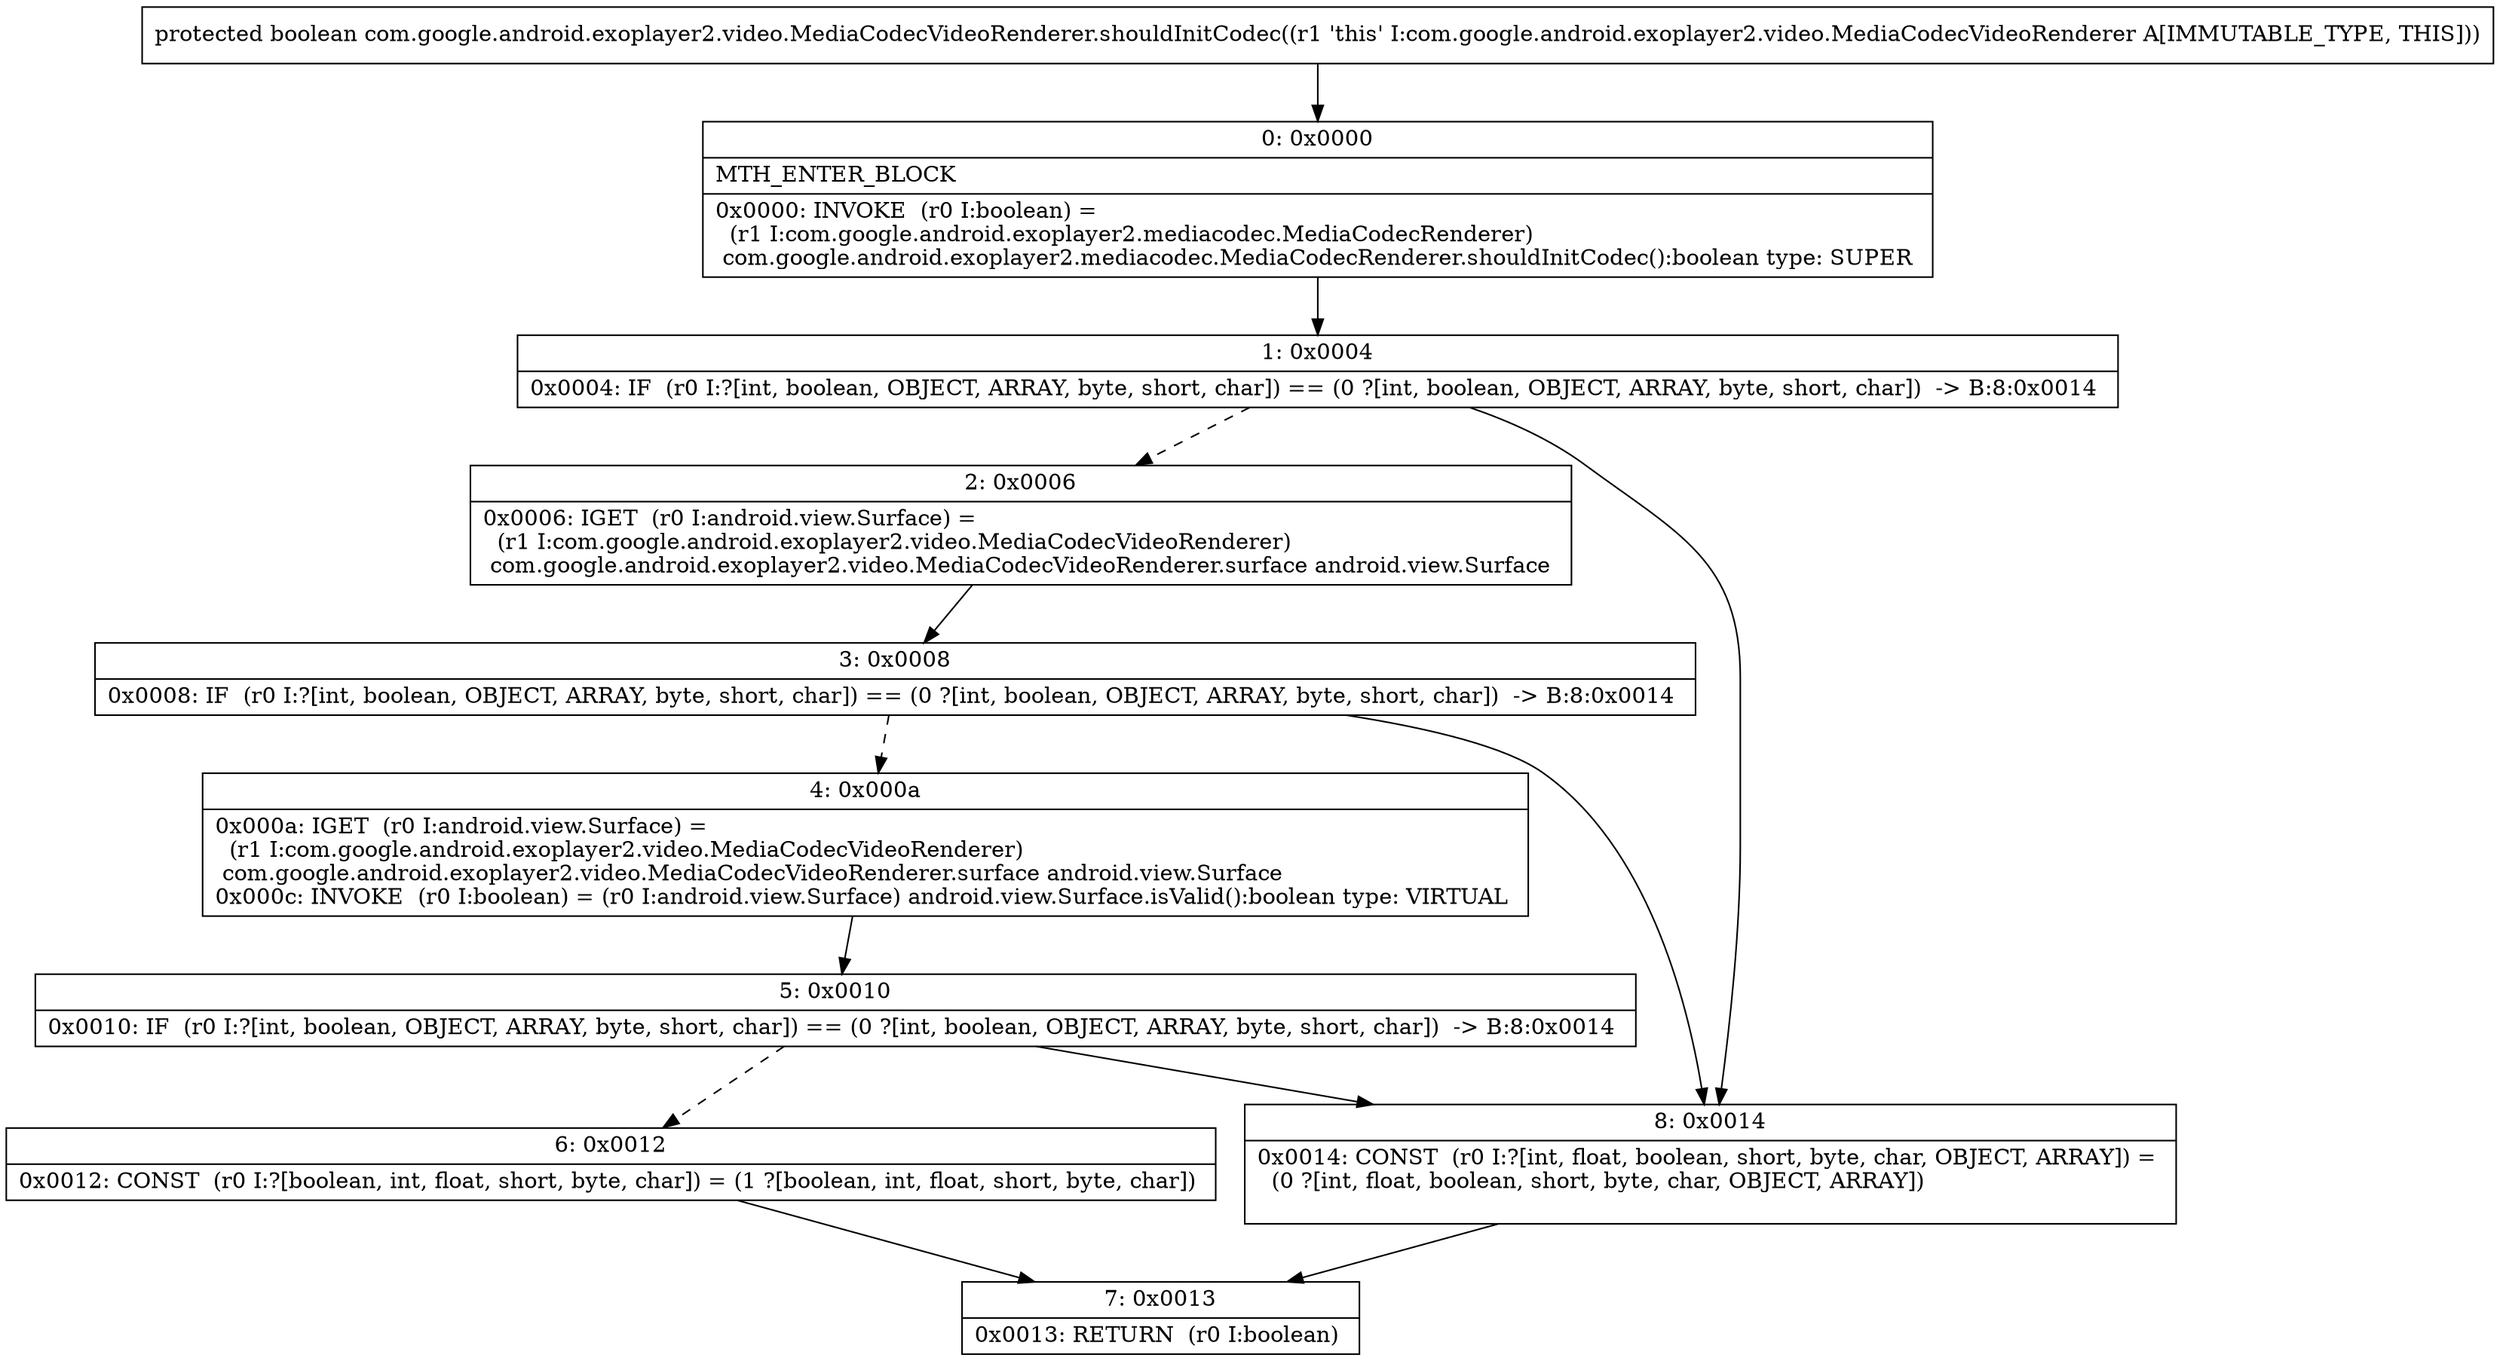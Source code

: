 digraph "CFG forcom.google.android.exoplayer2.video.MediaCodecVideoRenderer.shouldInitCodec()Z" {
Node_0 [shape=record,label="{0\:\ 0x0000|MTH_ENTER_BLOCK\l|0x0000: INVOKE  (r0 I:boolean) = \l  (r1 I:com.google.android.exoplayer2.mediacodec.MediaCodecRenderer)\l com.google.android.exoplayer2.mediacodec.MediaCodecRenderer.shouldInitCodec():boolean type: SUPER \l}"];
Node_1 [shape=record,label="{1\:\ 0x0004|0x0004: IF  (r0 I:?[int, boolean, OBJECT, ARRAY, byte, short, char]) == (0 ?[int, boolean, OBJECT, ARRAY, byte, short, char])  \-\> B:8:0x0014 \l}"];
Node_2 [shape=record,label="{2\:\ 0x0006|0x0006: IGET  (r0 I:android.view.Surface) = \l  (r1 I:com.google.android.exoplayer2.video.MediaCodecVideoRenderer)\l com.google.android.exoplayer2.video.MediaCodecVideoRenderer.surface android.view.Surface \l}"];
Node_3 [shape=record,label="{3\:\ 0x0008|0x0008: IF  (r0 I:?[int, boolean, OBJECT, ARRAY, byte, short, char]) == (0 ?[int, boolean, OBJECT, ARRAY, byte, short, char])  \-\> B:8:0x0014 \l}"];
Node_4 [shape=record,label="{4\:\ 0x000a|0x000a: IGET  (r0 I:android.view.Surface) = \l  (r1 I:com.google.android.exoplayer2.video.MediaCodecVideoRenderer)\l com.google.android.exoplayer2.video.MediaCodecVideoRenderer.surface android.view.Surface \l0x000c: INVOKE  (r0 I:boolean) = (r0 I:android.view.Surface) android.view.Surface.isValid():boolean type: VIRTUAL \l}"];
Node_5 [shape=record,label="{5\:\ 0x0010|0x0010: IF  (r0 I:?[int, boolean, OBJECT, ARRAY, byte, short, char]) == (0 ?[int, boolean, OBJECT, ARRAY, byte, short, char])  \-\> B:8:0x0014 \l}"];
Node_6 [shape=record,label="{6\:\ 0x0012|0x0012: CONST  (r0 I:?[boolean, int, float, short, byte, char]) = (1 ?[boolean, int, float, short, byte, char]) \l}"];
Node_7 [shape=record,label="{7\:\ 0x0013|0x0013: RETURN  (r0 I:boolean) \l}"];
Node_8 [shape=record,label="{8\:\ 0x0014|0x0014: CONST  (r0 I:?[int, float, boolean, short, byte, char, OBJECT, ARRAY]) = \l  (0 ?[int, float, boolean, short, byte, char, OBJECT, ARRAY])\l \l}"];
MethodNode[shape=record,label="{protected boolean com.google.android.exoplayer2.video.MediaCodecVideoRenderer.shouldInitCodec((r1 'this' I:com.google.android.exoplayer2.video.MediaCodecVideoRenderer A[IMMUTABLE_TYPE, THIS])) }"];
MethodNode -> Node_0;
Node_0 -> Node_1;
Node_1 -> Node_2[style=dashed];
Node_1 -> Node_8;
Node_2 -> Node_3;
Node_3 -> Node_4[style=dashed];
Node_3 -> Node_8;
Node_4 -> Node_5;
Node_5 -> Node_6[style=dashed];
Node_5 -> Node_8;
Node_6 -> Node_7;
Node_8 -> Node_7;
}

